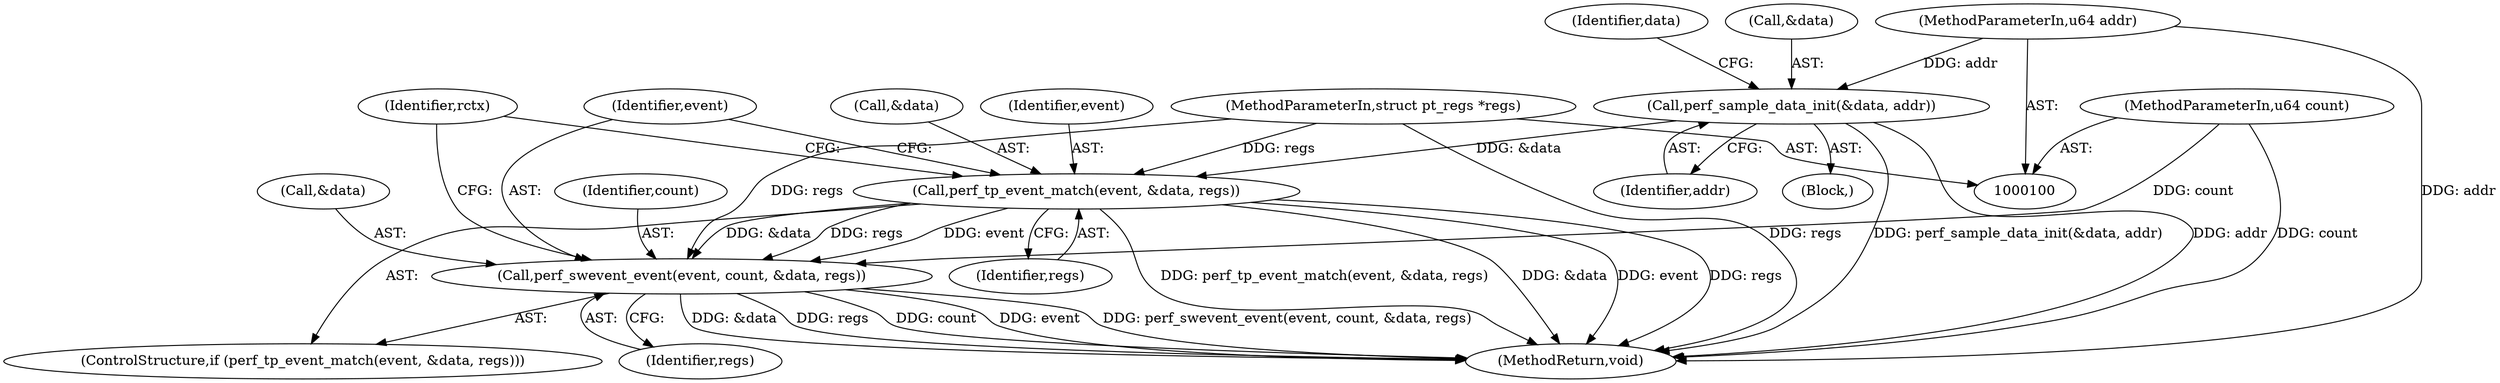 digraph "0_linux_a8b0ca17b80e92faab46ee7179ba9e99ccb61233_67@pointer" {
"1000130" [label="(Call,perf_swevent_event(event, count, &data, regs))"];
"1000125" [label="(Call,perf_tp_event_match(event, &data, regs))"];
"1000113" [label="(Call,perf_sample_data_init(&data, addr))"];
"1000101" [label="(MethodParameterIn,u64 addr)"];
"1000105" [label="(MethodParameterIn,struct pt_regs *regs)"];
"1000102" [label="(MethodParameterIn,u64 count)"];
"1000105" [label="(MethodParameterIn,struct pt_regs *regs)"];
"1000130" [label="(Call,perf_swevent_event(event, count, &data, regs))"];
"1000113" [label="(Call,perf_sample_data_init(&data, addr))"];
"1000131" [label="(Identifier,event)"];
"1000119" [label="(Identifier,data)"];
"1000137" [label="(Identifier,rctx)"];
"1000124" [label="(ControlStructure,if (perf_tp_event_match(event, &data, regs)))"];
"1000114" [label="(Call,&data)"];
"1000126" [label="(Identifier,event)"];
"1000116" [label="(Identifier,addr)"];
"1000127" [label="(Call,&data)"];
"1000125" [label="(Call,perf_tp_event_match(event, &data, regs))"];
"1000138" [label="(MethodReturn,void)"];
"1000132" [label="(Identifier,count)"];
"1000135" [label="(Identifier,regs)"];
"1000108" [label="(Block,)"];
"1000101" [label="(MethodParameterIn,u64 addr)"];
"1000129" [label="(Identifier,regs)"];
"1000133" [label="(Call,&data)"];
"1000102" [label="(MethodParameterIn,u64 count)"];
"1000130" -> "1000124"  [label="AST: "];
"1000130" -> "1000135"  [label="CFG: "];
"1000131" -> "1000130"  [label="AST: "];
"1000132" -> "1000130"  [label="AST: "];
"1000133" -> "1000130"  [label="AST: "];
"1000135" -> "1000130"  [label="AST: "];
"1000137" -> "1000130"  [label="CFG: "];
"1000130" -> "1000138"  [label="DDG: count"];
"1000130" -> "1000138"  [label="DDG: event"];
"1000130" -> "1000138"  [label="DDG: perf_swevent_event(event, count, &data, regs)"];
"1000130" -> "1000138"  [label="DDG: &data"];
"1000130" -> "1000138"  [label="DDG: regs"];
"1000125" -> "1000130"  [label="DDG: event"];
"1000125" -> "1000130"  [label="DDG: &data"];
"1000125" -> "1000130"  [label="DDG: regs"];
"1000102" -> "1000130"  [label="DDG: count"];
"1000105" -> "1000130"  [label="DDG: regs"];
"1000125" -> "1000124"  [label="AST: "];
"1000125" -> "1000129"  [label="CFG: "];
"1000126" -> "1000125"  [label="AST: "];
"1000127" -> "1000125"  [label="AST: "];
"1000129" -> "1000125"  [label="AST: "];
"1000131" -> "1000125"  [label="CFG: "];
"1000137" -> "1000125"  [label="CFG: "];
"1000125" -> "1000138"  [label="DDG: perf_tp_event_match(event, &data, regs)"];
"1000125" -> "1000138"  [label="DDG: &data"];
"1000125" -> "1000138"  [label="DDG: event"];
"1000125" -> "1000138"  [label="DDG: regs"];
"1000113" -> "1000125"  [label="DDG: &data"];
"1000105" -> "1000125"  [label="DDG: regs"];
"1000113" -> "1000108"  [label="AST: "];
"1000113" -> "1000116"  [label="CFG: "];
"1000114" -> "1000113"  [label="AST: "];
"1000116" -> "1000113"  [label="AST: "];
"1000119" -> "1000113"  [label="CFG: "];
"1000113" -> "1000138"  [label="DDG: addr"];
"1000113" -> "1000138"  [label="DDG: perf_sample_data_init(&data, addr)"];
"1000101" -> "1000113"  [label="DDG: addr"];
"1000101" -> "1000100"  [label="AST: "];
"1000101" -> "1000138"  [label="DDG: addr"];
"1000105" -> "1000100"  [label="AST: "];
"1000105" -> "1000138"  [label="DDG: regs"];
"1000102" -> "1000100"  [label="AST: "];
"1000102" -> "1000138"  [label="DDG: count"];
}

